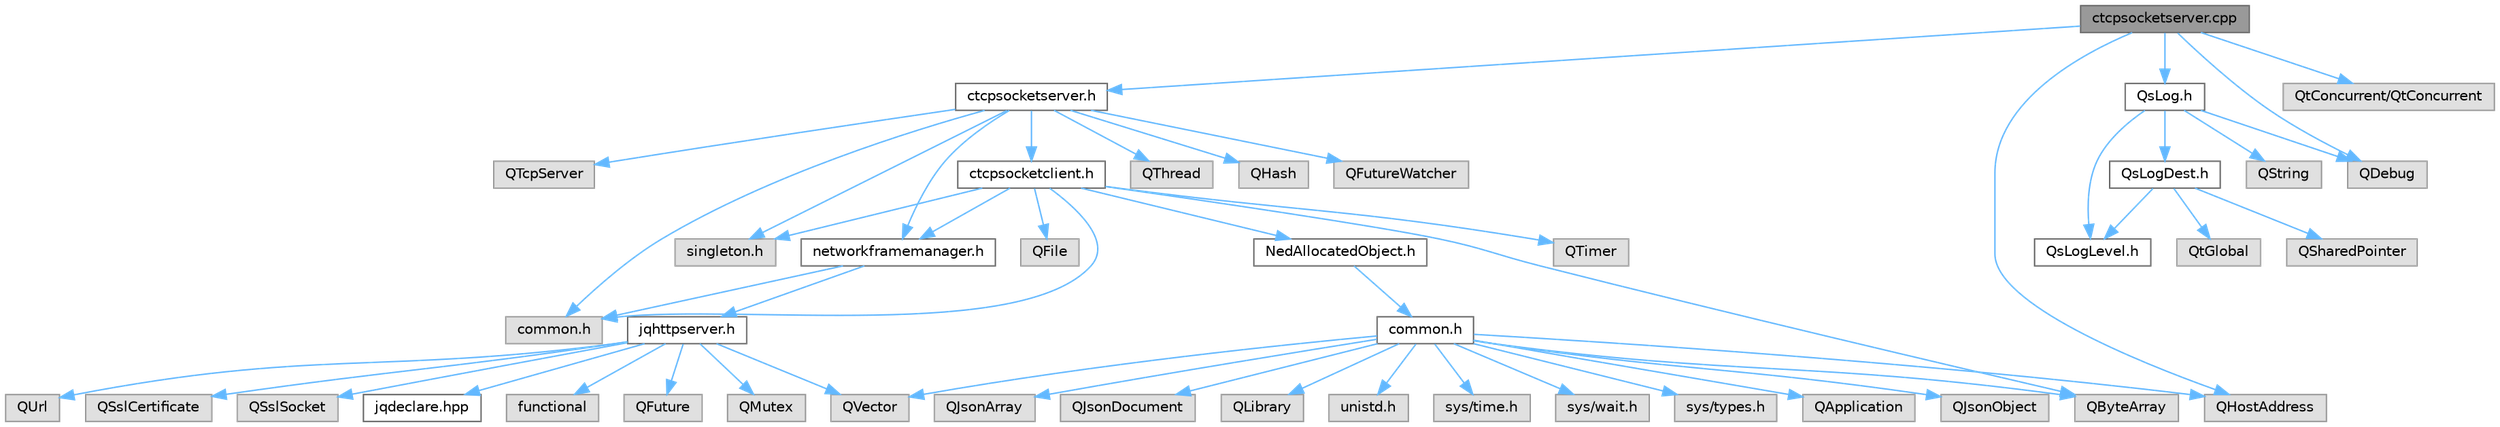 digraph "ctcpsocketserver.cpp"
{
 // LATEX_PDF_SIZE
  bgcolor="transparent";
  edge [fontname=Helvetica,fontsize=10,labelfontname=Helvetica,labelfontsize=10];
  node [fontname=Helvetica,fontsize=10,shape=box,height=0.2,width=0.4];
  Node1 [id="Node000001",label="ctcpsocketserver.cpp",height=0.2,width=0.4,color="gray40", fillcolor="grey60", style="filled", fontcolor="black",tooltip=" "];
  Node1 -> Node2 [id="edge1_Node000001_Node000002",color="steelblue1",style="solid",tooltip=" "];
  Node2 [id="Node000002",label="ctcpsocketserver.h",height=0.2,width=0.4,color="grey40", fillcolor="white", style="filled",URL="$ctcpsocketserver_8h.html",tooltip=" "];
  Node2 -> Node3 [id="edge2_Node000002_Node000003",color="steelblue1",style="solid",tooltip=" "];
  Node3 [id="Node000003",label="singleton.h",height=0.2,width=0.4,color="grey60", fillcolor="#E0E0E0", style="filled",tooltip=" "];
  Node2 -> Node4 [id="edge3_Node000002_Node000004",color="steelblue1",style="solid",tooltip=" "];
  Node4 [id="Node000004",label="common.h",height=0.2,width=0.4,color="grey60", fillcolor="#E0E0E0", style="filled",tooltip=" "];
  Node2 -> Node5 [id="edge4_Node000002_Node000005",color="steelblue1",style="solid",tooltip=" "];
  Node5 [id="Node000005",label="networkframemanager.h",height=0.2,width=0.4,color="grey40", fillcolor="white", style="filled",URL="$networkframemanager_8h.html",tooltip=" "];
  Node5 -> Node4 [id="edge5_Node000005_Node000004",color="steelblue1",style="solid",tooltip=" "];
  Node5 -> Node6 [id="edge6_Node000005_Node000006",color="steelblue1",style="solid",tooltip=" "];
  Node6 [id="Node000006",label="jqhttpserver.h",height=0.2,width=0.4,color="grey40", fillcolor="white", style="filled",URL="$jqhttpserver_8h.html",tooltip="JQHttpServer 头文件，包含 HTTP 服务器的类和枚举定义。"];
  Node6 -> Node7 [id="edge7_Node000006_Node000007",color="steelblue1",style="solid",tooltip=" "];
  Node7 [id="Node000007",label="functional",height=0.2,width=0.4,color="grey60", fillcolor="#E0E0E0", style="filled",tooltip=" "];
  Node6 -> Node8 [id="edge8_Node000006_Node000008",color="steelblue1",style="solid",tooltip=" "];
  Node8 [id="Node000008",label="QVector",height=0.2,width=0.4,color="grey60", fillcolor="#E0E0E0", style="filled",tooltip=" "];
  Node6 -> Node9 [id="edge9_Node000006_Node000009",color="steelblue1",style="solid",tooltip=" "];
  Node9 [id="Node000009",label="QFuture",height=0.2,width=0.4,color="grey60", fillcolor="#E0E0E0", style="filled",tooltip=" "];
  Node6 -> Node10 [id="edge10_Node000006_Node000010",color="steelblue1",style="solid",tooltip=" "];
  Node10 [id="Node000010",label="QMutex",height=0.2,width=0.4,color="grey60", fillcolor="#E0E0E0", style="filled",tooltip=" "];
  Node6 -> Node11 [id="edge11_Node000006_Node000011",color="steelblue1",style="solid",tooltip=" "];
  Node11 [id="Node000011",label="QUrl",height=0.2,width=0.4,color="grey60", fillcolor="#E0E0E0", style="filled",tooltip=" "];
  Node6 -> Node12 [id="edge12_Node000006_Node000012",color="steelblue1",style="solid",tooltip=" "];
  Node12 [id="Node000012",label="QSslCertificate",height=0.2,width=0.4,color="grey60", fillcolor="#E0E0E0", style="filled",tooltip=" "];
  Node6 -> Node13 [id="edge13_Node000006_Node000013",color="steelblue1",style="solid",tooltip=" "];
  Node13 [id="Node000013",label="QSslSocket",height=0.2,width=0.4,color="grey60", fillcolor="#E0E0E0", style="filled",tooltip=" "];
  Node6 -> Node14 [id="edge14_Node000006_Node000014",color="steelblue1",style="solid",tooltip=" "];
  Node14 [id="Node000014",label="jqdeclare.hpp",height=0.2,width=0.4,color="grey40", fillcolor="white", style="filled",URL="$jqdeclare_8hpp.html",tooltip="JQLibrary 的声明文件，包含宏定义和导出声明。"];
  Node2 -> Node15 [id="edge15_Node000002_Node000015",color="steelblue1",style="solid",tooltip=" "];
  Node15 [id="Node000015",label="ctcpsocketclient.h",height=0.2,width=0.4,color="grey40", fillcolor="white", style="filled",URL="$ctcpsocketclient_8h.html",tooltip=" "];
  Node15 -> Node16 [id="edge16_Node000015_Node000016",color="steelblue1",style="solid",tooltip=" "];
  Node16 [id="Node000016",label="QTimer",height=0.2,width=0.4,color="grey60", fillcolor="#E0E0E0", style="filled",tooltip=" "];
  Node15 -> Node17 [id="edge17_Node000015_Node000017",color="steelblue1",style="solid",tooltip=" "];
  Node17 [id="Node000017",label="QByteArray",height=0.2,width=0.4,color="grey60", fillcolor="#E0E0E0", style="filled",tooltip=" "];
  Node15 -> Node18 [id="edge18_Node000015_Node000018",color="steelblue1",style="solid",tooltip=" "];
  Node18 [id="Node000018",label="QFile",height=0.2,width=0.4,color="grey60", fillcolor="#E0E0E0", style="filled",tooltip=" "];
  Node15 -> Node3 [id="edge19_Node000015_Node000003",color="steelblue1",style="solid",tooltip=" "];
  Node15 -> Node4 [id="edge20_Node000015_Node000004",color="steelblue1",style="solid",tooltip=" "];
  Node15 -> Node5 [id="edge21_Node000015_Node000005",color="steelblue1",style="solid",tooltip=" "];
  Node15 -> Node19 [id="edge22_Node000015_Node000019",color="steelblue1",style="solid",tooltip=" "];
  Node19 [id="Node000019",label="NedAllocatedObject.h",height=0.2,width=0.4,color="grey40", fillcolor="white", style="filled",URL="$_ned_allocated_object_8h.html",tooltip=" "];
  Node19 -> Node20 [id="edge23_Node000019_Node000020",color="steelblue1",style="solid",tooltip=" "];
  Node20 [id="Node000020",label="common.h",height=0.2,width=0.4,color="grey40", fillcolor="white", style="filled",URL="$_my_common_2common_8h.html",tooltip=" "];
  Node20 -> Node21 [id="edge24_Node000020_Node000021",color="steelblue1",style="solid",tooltip=" "];
  Node21 [id="Node000021",label="QApplication",height=0.2,width=0.4,color="grey60", fillcolor="#E0E0E0", style="filled",tooltip=" "];
  Node20 -> Node8 [id="edge25_Node000020_Node000008",color="steelblue1",style="solid",tooltip=" "];
  Node20 -> Node17 [id="edge26_Node000020_Node000017",color="steelblue1",style="solid",tooltip=" "];
  Node20 -> Node22 [id="edge27_Node000020_Node000022",color="steelblue1",style="solid",tooltip=" "];
  Node22 [id="Node000022",label="QJsonObject",height=0.2,width=0.4,color="grey60", fillcolor="#E0E0E0", style="filled",tooltip=" "];
  Node20 -> Node23 [id="edge28_Node000020_Node000023",color="steelblue1",style="solid",tooltip=" "];
  Node23 [id="Node000023",label="QJsonArray",height=0.2,width=0.4,color="grey60", fillcolor="#E0E0E0", style="filled",tooltip=" "];
  Node20 -> Node24 [id="edge29_Node000020_Node000024",color="steelblue1",style="solid",tooltip=" "];
  Node24 [id="Node000024",label="QJsonDocument",height=0.2,width=0.4,color="grey60", fillcolor="#E0E0E0", style="filled",tooltip=" "];
  Node20 -> Node25 [id="edge30_Node000020_Node000025",color="steelblue1",style="solid",tooltip=" "];
  Node25 [id="Node000025",label="QHostAddress",height=0.2,width=0.4,color="grey60", fillcolor="#E0E0E0", style="filled",tooltip=" "];
  Node20 -> Node26 [id="edge31_Node000020_Node000026",color="steelblue1",style="solid",tooltip=" "];
  Node26 [id="Node000026",label="QLibrary",height=0.2,width=0.4,color="grey60", fillcolor="#E0E0E0", style="filled",tooltip=" "];
  Node20 -> Node27 [id="edge32_Node000020_Node000027",color="steelblue1",style="solid",tooltip=" "];
  Node27 [id="Node000027",label="unistd.h",height=0.2,width=0.4,color="grey60", fillcolor="#E0E0E0", style="filled",tooltip=" "];
  Node20 -> Node28 [id="edge33_Node000020_Node000028",color="steelblue1",style="solid",tooltip=" "];
  Node28 [id="Node000028",label="sys/time.h",height=0.2,width=0.4,color="grey60", fillcolor="#E0E0E0", style="filled",tooltip=" "];
  Node20 -> Node29 [id="edge34_Node000020_Node000029",color="steelblue1",style="solid",tooltip=" "];
  Node29 [id="Node000029",label="sys/wait.h",height=0.2,width=0.4,color="grey60", fillcolor="#E0E0E0", style="filled",tooltip=" "];
  Node20 -> Node30 [id="edge35_Node000020_Node000030",color="steelblue1",style="solid",tooltip=" "];
  Node30 [id="Node000030",label="sys/types.h",height=0.2,width=0.4,color="grey60", fillcolor="#E0E0E0", style="filled",tooltip=" "];
  Node2 -> Node31 [id="edge36_Node000002_Node000031",color="steelblue1",style="solid",tooltip=" "];
  Node31 [id="Node000031",label="QThread",height=0.2,width=0.4,color="grey60", fillcolor="#E0E0E0", style="filled",tooltip=" "];
  Node2 -> Node32 [id="edge37_Node000002_Node000032",color="steelblue1",style="solid",tooltip=" "];
  Node32 [id="Node000032",label="QHash",height=0.2,width=0.4,color="grey60", fillcolor="#E0E0E0", style="filled",tooltip=" "];
  Node2 -> Node33 [id="edge38_Node000002_Node000033",color="steelblue1",style="solid",tooltip=" "];
  Node33 [id="Node000033",label="QFutureWatcher",height=0.2,width=0.4,color="grey60", fillcolor="#E0E0E0", style="filled",tooltip=" "];
  Node2 -> Node34 [id="edge39_Node000002_Node000034",color="steelblue1",style="solid",tooltip=" "];
  Node34 [id="Node000034",label="QTcpServer",height=0.2,width=0.4,color="grey60", fillcolor="#E0E0E0", style="filled",tooltip=" "];
  Node1 -> Node35 [id="edge40_Node000001_Node000035",color="steelblue1",style="solid",tooltip=" "];
  Node35 [id="Node000035",label="QsLog.h",height=0.2,width=0.4,color="grey40", fillcolor="white", style="filled",URL="$_qs_log_8h.html",tooltip=" "];
  Node35 -> Node36 [id="edge41_Node000035_Node000036",color="steelblue1",style="solid",tooltip=" "];
  Node36 [id="Node000036",label="QsLogLevel.h",height=0.2,width=0.4,color="grey40", fillcolor="white", style="filled",URL="$_qs_log_level_8h.html",tooltip=" "];
  Node35 -> Node37 [id="edge42_Node000035_Node000037",color="steelblue1",style="solid",tooltip=" "];
  Node37 [id="Node000037",label="QsLogDest.h",height=0.2,width=0.4,color="grey40", fillcolor="white", style="filled",URL="$_qs_log_dest_8h.html",tooltip=" "];
  Node37 -> Node36 [id="edge43_Node000037_Node000036",color="steelblue1",style="solid",tooltip=" "];
  Node37 -> Node38 [id="edge44_Node000037_Node000038",color="steelblue1",style="solid",tooltip=" "];
  Node38 [id="Node000038",label="QSharedPointer",height=0.2,width=0.4,color="grey60", fillcolor="#E0E0E0", style="filled",tooltip=" "];
  Node37 -> Node39 [id="edge45_Node000037_Node000039",color="steelblue1",style="solid",tooltip=" "];
  Node39 [id="Node000039",label="QtGlobal",height=0.2,width=0.4,color="grey60", fillcolor="#E0E0E0", style="filled",tooltip=" "];
  Node35 -> Node40 [id="edge46_Node000035_Node000040",color="steelblue1",style="solid",tooltip=" "];
  Node40 [id="Node000040",label="QDebug",height=0.2,width=0.4,color="grey60", fillcolor="#E0E0E0", style="filled",tooltip=" "];
  Node35 -> Node41 [id="edge47_Node000035_Node000041",color="steelblue1",style="solid",tooltip=" "];
  Node41 [id="Node000041",label="QString",height=0.2,width=0.4,color="grey60", fillcolor="#E0E0E0", style="filled",tooltip=" "];
  Node1 -> Node42 [id="edge48_Node000001_Node000042",color="steelblue1",style="solid",tooltip=" "];
  Node42 [id="Node000042",label="QtConcurrent/QtConcurrent",height=0.2,width=0.4,color="grey60", fillcolor="#E0E0E0", style="filled",tooltip=" "];
  Node1 -> Node25 [id="edge49_Node000001_Node000025",color="steelblue1",style="solid",tooltip=" "];
  Node1 -> Node40 [id="edge50_Node000001_Node000040",color="steelblue1",style="solid",tooltip=" "];
}
